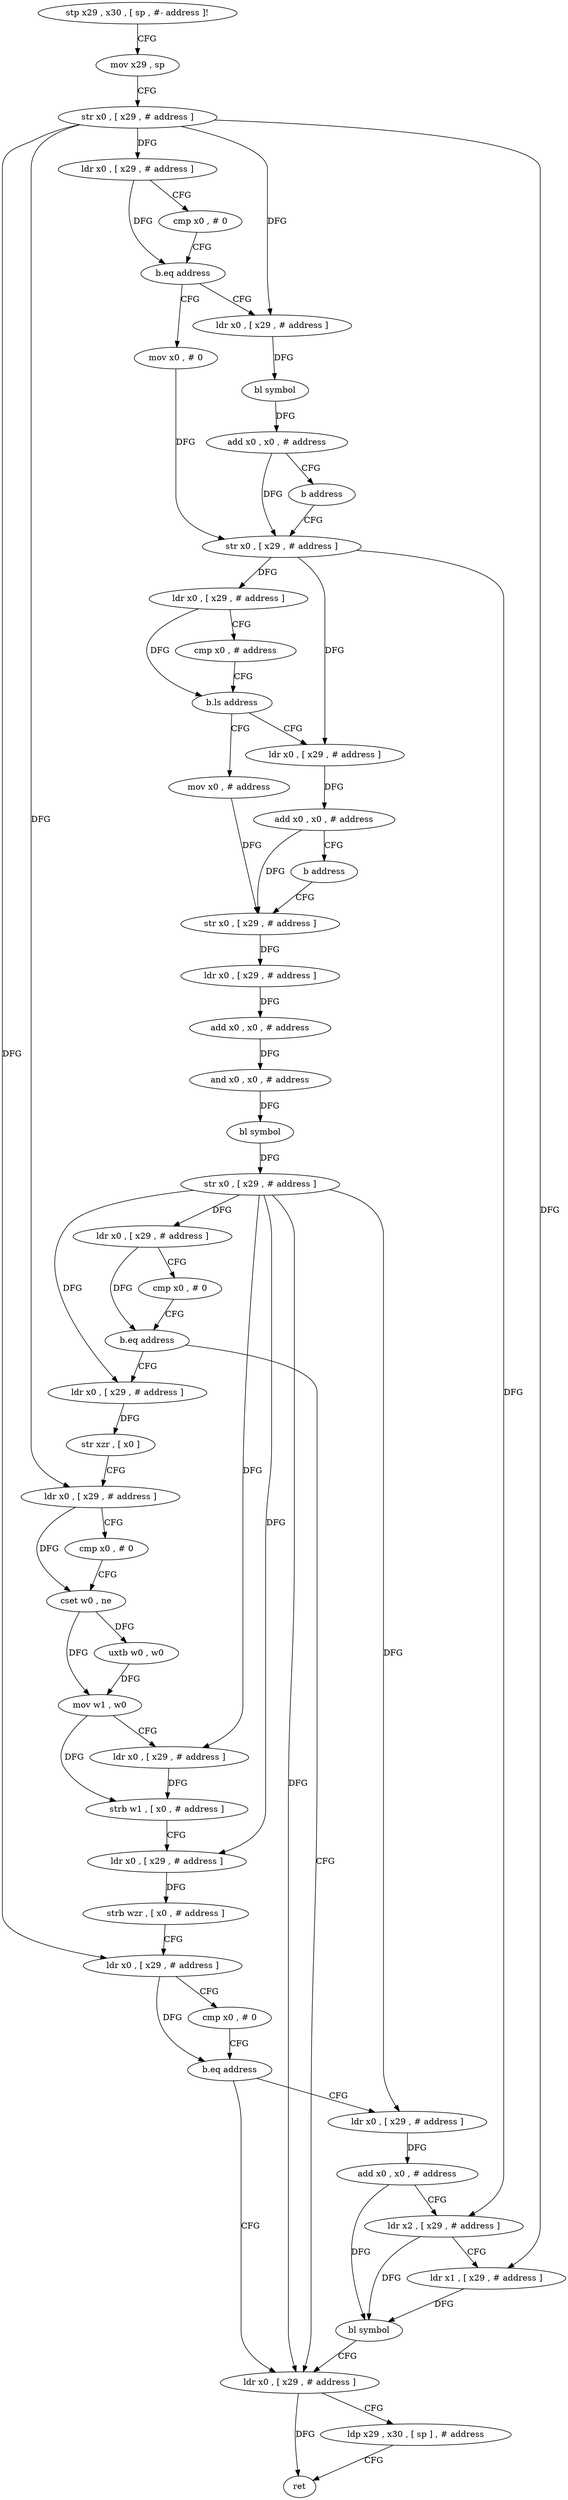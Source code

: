 digraph "func" {
"4483444" [label = "stp x29 , x30 , [ sp , #- address ]!" ]
"4483448" [label = "mov x29 , sp" ]
"4483452" [label = "str x0 , [ x29 , # address ]" ]
"4483456" [label = "ldr x0 , [ x29 , # address ]" ]
"4483460" [label = "cmp x0 , # 0" ]
"4483464" [label = "b.eq address" ]
"4483484" [label = "mov x0 , # 0" ]
"4483468" [label = "ldr x0 , [ x29 , # address ]" ]
"4483488" [label = "str x0 , [ x29 , # address ]" ]
"4483472" [label = "bl symbol" ]
"4483476" [label = "add x0 , x0 , # address" ]
"4483480" [label = "b address" ]
"4483516" [label = "mov x0 , # address" ]
"4483520" [label = "str x0 , [ x29 , # address ]" ]
"4483504" [label = "ldr x0 , [ x29 , # address ]" ]
"4483508" [label = "add x0 , x0 , # address" ]
"4483512" [label = "b address" ]
"4483492" [label = "ldr x0 , [ x29 , # address ]" ]
"4483496" [label = "cmp x0 , # address" ]
"4483500" [label = "b.ls address" ]
"4483632" [label = "ldr x0 , [ x29 , # address ]" ]
"4483636" [label = "ldp x29 , x30 , [ sp ] , # address" ]
"4483640" [label = "ret" ]
"4483556" [label = "ldr x0 , [ x29 , # address ]" ]
"4483560" [label = "str xzr , [ x0 ]" ]
"4483564" [label = "ldr x0 , [ x29 , # address ]" ]
"4483568" [label = "cmp x0 , # 0" ]
"4483572" [label = "cset w0 , ne" ]
"4483576" [label = "uxtb w0 , w0" ]
"4483580" [label = "mov w1 , w0" ]
"4483584" [label = "ldr x0 , [ x29 , # address ]" ]
"4483588" [label = "strb w1 , [ x0 , # address ]" ]
"4483592" [label = "ldr x0 , [ x29 , # address ]" ]
"4483596" [label = "strb wzr , [ x0 , # address ]" ]
"4483600" [label = "ldr x0 , [ x29 , # address ]" ]
"4483604" [label = "cmp x0 , # 0" ]
"4483608" [label = "b.eq address" ]
"4483612" [label = "ldr x0 , [ x29 , # address ]" ]
"4483524" [label = "ldr x0 , [ x29 , # address ]" ]
"4483528" [label = "add x0 , x0 , # address" ]
"4483532" [label = "and x0 , x0 , # address" ]
"4483536" [label = "bl symbol" ]
"4483540" [label = "str x0 , [ x29 , # address ]" ]
"4483544" [label = "ldr x0 , [ x29 , # address ]" ]
"4483548" [label = "cmp x0 , # 0" ]
"4483552" [label = "b.eq address" ]
"4483616" [label = "add x0 , x0 , # address" ]
"4483620" [label = "ldr x2 , [ x29 , # address ]" ]
"4483624" [label = "ldr x1 , [ x29 , # address ]" ]
"4483628" [label = "bl symbol" ]
"4483444" -> "4483448" [ label = "CFG" ]
"4483448" -> "4483452" [ label = "CFG" ]
"4483452" -> "4483456" [ label = "DFG" ]
"4483452" -> "4483468" [ label = "DFG" ]
"4483452" -> "4483564" [ label = "DFG" ]
"4483452" -> "4483600" [ label = "DFG" ]
"4483452" -> "4483624" [ label = "DFG" ]
"4483456" -> "4483460" [ label = "CFG" ]
"4483456" -> "4483464" [ label = "DFG" ]
"4483460" -> "4483464" [ label = "CFG" ]
"4483464" -> "4483484" [ label = "CFG" ]
"4483464" -> "4483468" [ label = "CFG" ]
"4483484" -> "4483488" [ label = "DFG" ]
"4483468" -> "4483472" [ label = "DFG" ]
"4483488" -> "4483492" [ label = "DFG" ]
"4483488" -> "4483504" [ label = "DFG" ]
"4483488" -> "4483620" [ label = "DFG" ]
"4483472" -> "4483476" [ label = "DFG" ]
"4483476" -> "4483480" [ label = "CFG" ]
"4483476" -> "4483488" [ label = "DFG" ]
"4483480" -> "4483488" [ label = "CFG" ]
"4483516" -> "4483520" [ label = "DFG" ]
"4483520" -> "4483524" [ label = "DFG" ]
"4483504" -> "4483508" [ label = "DFG" ]
"4483508" -> "4483512" [ label = "CFG" ]
"4483508" -> "4483520" [ label = "DFG" ]
"4483512" -> "4483520" [ label = "CFG" ]
"4483492" -> "4483496" [ label = "CFG" ]
"4483492" -> "4483500" [ label = "DFG" ]
"4483496" -> "4483500" [ label = "CFG" ]
"4483500" -> "4483516" [ label = "CFG" ]
"4483500" -> "4483504" [ label = "CFG" ]
"4483632" -> "4483636" [ label = "CFG" ]
"4483632" -> "4483640" [ label = "DFG" ]
"4483636" -> "4483640" [ label = "CFG" ]
"4483556" -> "4483560" [ label = "DFG" ]
"4483560" -> "4483564" [ label = "CFG" ]
"4483564" -> "4483568" [ label = "CFG" ]
"4483564" -> "4483572" [ label = "DFG" ]
"4483568" -> "4483572" [ label = "CFG" ]
"4483572" -> "4483576" [ label = "DFG" ]
"4483572" -> "4483580" [ label = "DFG" ]
"4483576" -> "4483580" [ label = "DFG" ]
"4483580" -> "4483584" [ label = "CFG" ]
"4483580" -> "4483588" [ label = "DFG" ]
"4483584" -> "4483588" [ label = "DFG" ]
"4483588" -> "4483592" [ label = "CFG" ]
"4483592" -> "4483596" [ label = "DFG" ]
"4483596" -> "4483600" [ label = "CFG" ]
"4483600" -> "4483604" [ label = "CFG" ]
"4483600" -> "4483608" [ label = "DFG" ]
"4483604" -> "4483608" [ label = "CFG" ]
"4483608" -> "4483632" [ label = "CFG" ]
"4483608" -> "4483612" [ label = "CFG" ]
"4483612" -> "4483616" [ label = "DFG" ]
"4483524" -> "4483528" [ label = "DFG" ]
"4483528" -> "4483532" [ label = "DFG" ]
"4483532" -> "4483536" [ label = "DFG" ]
"4483536" -> "4483540" [ label = "DFG" ]
"4483540" -> "4483544" [ label = "DFG" ]
"4483540" -> "4483632" [ label = "DFG" ]
"4483540" -> "4483556" [ label = "DFG" ]
"4483540" -> "4483584" [ label = "DFG" ]
"4483540" -> "4483592" [ label = "DFG" ]
"4483540" -> "4483612" [ label = "DFG" ]
"4483544" -> "4483548" [ label = "CFG" ]
"4483544" -> "4483552" [ label = "DFG" ]
"4483548" -> "4483552" [ label = "CFG" ]
"4483552" -> "4483632" [ label = "CFG" ]
"4483552" -> "4483556" [ label = "CFG" ]
"4483616" -> "4483620" [ label = "CFG" ]
"4483616" -> "4483628" [ label = "DFG" ]
"4483620" -> "4483624" [ label = "CFG" ]
"4483620" -> "4483628" [ label = "DFG" ]
"4483624" -> "4483628" [ label = "DFG" ]
"4483628" -> "4483632" [ label = "CFG" ]
}
